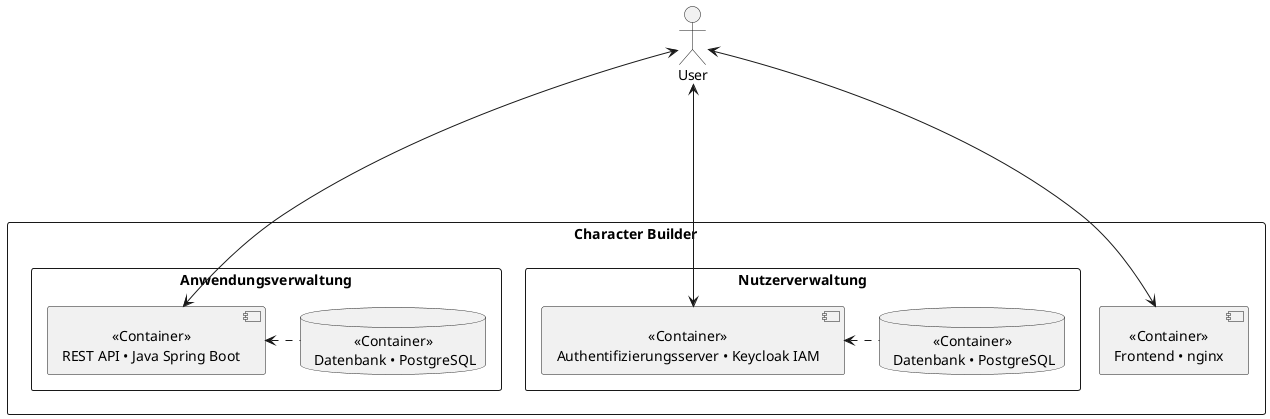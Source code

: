 @startuml
skinparam defaultTextAlignment center
actor User as User

rectangle "Character Builder" {
  [<<Container>>\nFrontend • nginx] as Frontend

  rectangle "Anwendungsverwaltung" {
  [<<Container>>\nREST API • Java Spring Boot] as SpringBootBackend
    Database "<<Container>>\n Datenbank • PostgreSQL" as NonUserDataDb
  }

  rectangle "Nutzerverwaltung" {
      Database "<<Container>>\n Datenbank • PostgreSQL" as UserDataDb
      [<<Container>>\nAuthentifizierungsserver • Keycloak IAM] as AuthServer
  }

  User <----> Frontend
  User <--> AuthServer

  User <-> SpringBootBackend
  SpringBootBackend <. NonUserDataDb
  AuthServer <. UserDataDb
}
@enduml